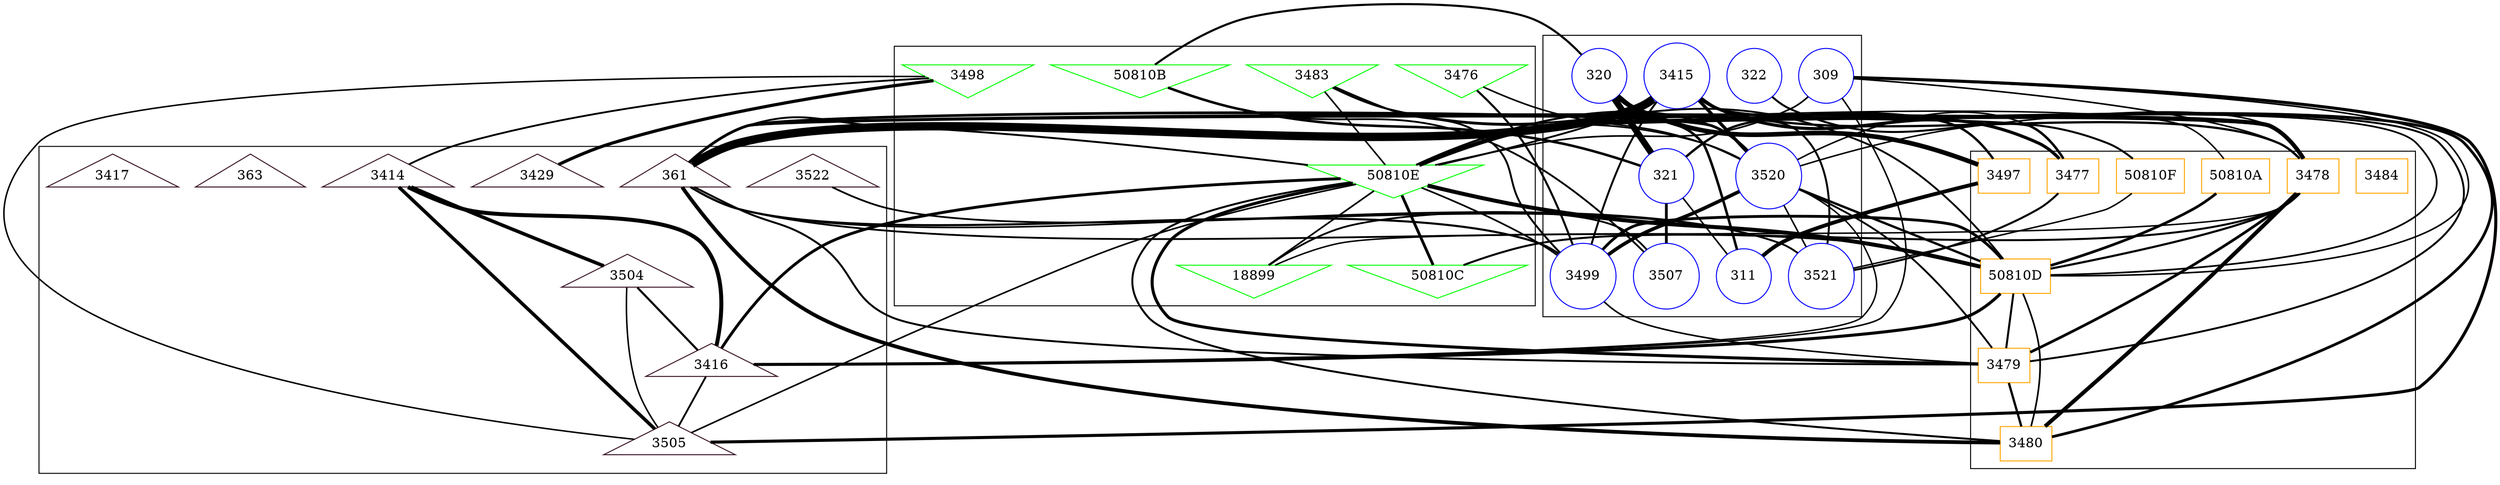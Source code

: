 graph "Alternate Mouse Cluster" {
	subgraph cluster_0 {
		node [color="#0000ff" shape=circle]
			309
			320
			3415
			3520
			322
			321
			3521
			311
			3499
			3507
	}
	subgraph "cluster_t-CS-s" {
		node [color=green shape=invtriangle]
			3483
			3476
			3498
			"50810E"
			"50810B"
			18899
			"50810C"
	}
	subgraph "cluster_t-CS-m" {
		node [color="#391326" shape=triangle]
			3522
			3414
			361
			3504
			3429
			363
			3416
			3417
			3505
	}
	subgraph "cluster_c-CS-s" {
		node [color=orange shape=box]
			3484
			"50810A"
			3478
			"50810D"
			"50810F"
			3479
			3477
			3480
			3497
	}
		309 -- 3478 [penwidth=1.6217340686145563]
		309 -- "50810E" [penwidth=1.698504021832977]
		309 -- "50810D" [penwidth=1.6244290105044177]
		309 -- 3416 [penwidth=1.581450587482835]
		309 -- 3505 [penwidth=3.192504031735313]
		320 -- "50810B" [penwidth=2.1960521744366743]
		320 -- 321 [penwidth=6.603520053367385]
		320 -- 311 [penwidth=2.6405620343663205]
		320 -- 3497 [penwidth=4.828933042166146]
		3483 -- "50810E" [penwidth=1.6242149859197696]
		3483 -- "50810D" [penwidth=1.914285456069322]
		3483 -- 3520 [penwidth=1.6909223960296256]
		3483 -- 3499 [penwidth=1.9802225584714532]
		3415 -- 3478 [penwidth=2.3398686606005756]
		3415 -- "50810E" [penwidth=1.913657290593188]
		3415 -- 361 [penwidth=8.735264047739987]
		3415 -- "50810D" [penwidth=1.7764138833195735]
		3415 -- 3479 [penwidth=1.9814936356366344]
		3415 -- 3520 [penwidth=3.4467227560743914]
		3415 -- 3521 [penwidth=2.052683468601773]
		3415 -- 3477 [penwidth=3.2483095237925195]
		3415 -- 3480 [penwidth=2.875813927334114]
		3415 -- 3499 [penwidth=2.0074391900134834]
		"50810A" -- "50810E" [penwidth=1.536358624954181]
		"50810A" -- "50810D" [penwidth=2.8208253179841156]
		3522 -- 3521 [penwidth=1.8306090846713807]
		3478 -- "50810E" [penwidth=4.353819709889777]
		3478 -- 361 [penwidth=2.5455404312306253]
		3478 -- "50810D" [penwidth=2.223323728946112]
		3478 -- 3479 [penwidth=2.8492257429415857]
		3478 -- 3520 [penwidth=1.5483583672929795]
		3478 -- 18899 [penwidth=1.5131416758930387]
		3478 -- 3480 [penwidth=4.119116926618266]
		3478 -- "50810C" [penwidth=2.0712958691468684]
		3476 -- 3520 [penwidth=1.6427228242362877]
		3476 -- 3499 [penwidth=2.152332880492938]
		3498 -- 3414 [penwidth=1.89097290481281]
		3498 -- 3429 [penwidth=3.316157652418612]
		3498 -- 3505 [penwidth=1.55236463860383]
		3414 -- 3504 [penwidth=3.6536569998122865]
		3414 -- 3416 [penwidth=4.152277642184813]
		3414 -- 3505 [penwidth=3.6006629296254085]
		"50810E" -- 361 [penwidth=1.984055796986814]
		"50810E" -- "50810D" [penwidth=4.170080948678029]
		"50810E" -- 3479 [penwidth=3.1643170317137046]
		"50810E" -- 3520 [penwidth=2.1595064580217898]
		"50810E" -- 18899 [penwidth=1.722288787956581]
		"50810E" -- 3416 [penwidth=3.0163596584655217]
		"50810E" -- 3480 [penwidth=2.038247319460574]
		"50810E" -- 3499 [penwidth=1.7408377730365918]
		"50810E" -- "50810C" [penwidth=2.9533645110655096]
		"50810E" -- 3505 [penwidth=1.6392117457962532]
		361 -- "50810D" [penwidth=1.8834478192610318]
		361 -- 3479 [penwidth=2.0244473145883517]
		361 -- 3520 [penwidth=2.842680249168376]
		361 -- 3521 [penwidth=1.6924675062385341]
		361 -- 3477 [penwidth=2.5782982076865304]
		361 -- 3480 [penwidth=3.8998456161739057]
		361 -- 3499 [penwidth=2.17593136491554]
		"50810D" -- 3479 [penwidth=2.1070837107542304]
		"50810D" -- 3520 [penwidth=2.460217283431848]
		"50810D" -- 3416 [penwidth=3.171757427066646]
		"50810D" -- 3480 [penwidth=1.7300408201982678]
		"50810D" -- 3499 [penwidth=2.9493375314146153]
		"50810B" -- 321 [penwidth=2.6095834921669487]
		"50810B" -- 3507 [penwidth=1.9019955956921784]
		"50810F" -- 322 [penwidth=2.0683298742884157]
		"50810F" -- 3521 [penwidth=1.5304706394942265]
		3479 -- 3520 [penwidth=1.9276087267603328]
		3479 -- 3480 [penwidth=2.3825970434995036]
		3479 -- 3499 [penwidth=1.63069505751536]
		3520 -- 3521 [penwidth=1.581261468414009]
		3520 -- 3416 [penwidth=1.5052004501806973]
		3520 -- 3477 [penwidth=1.560324358606804]
		3520 -- 3499 [penwidth=3.7001471320009727]
		321 -- 311 [penwidth=1.6137861189368774]
		321 -- 3507 [penwidth=2.8827430200623625]
		321 -- 3497 [penwidth=2.45159663652552]
		3521 -- 3477 [penwidth=2.1014956516707315]
		3504 -- 3416 [penwidth=2.178970632100253]
		3504 -- 3505 [penwidth=1.573127465519274]
		18899 -- 3507 [penwidth=1.868228470227033]
		3416 -- 3505 [penwidth=1.9067205584656501]
		311 -- 3497 [penwidth=3.9986345150905724]
}